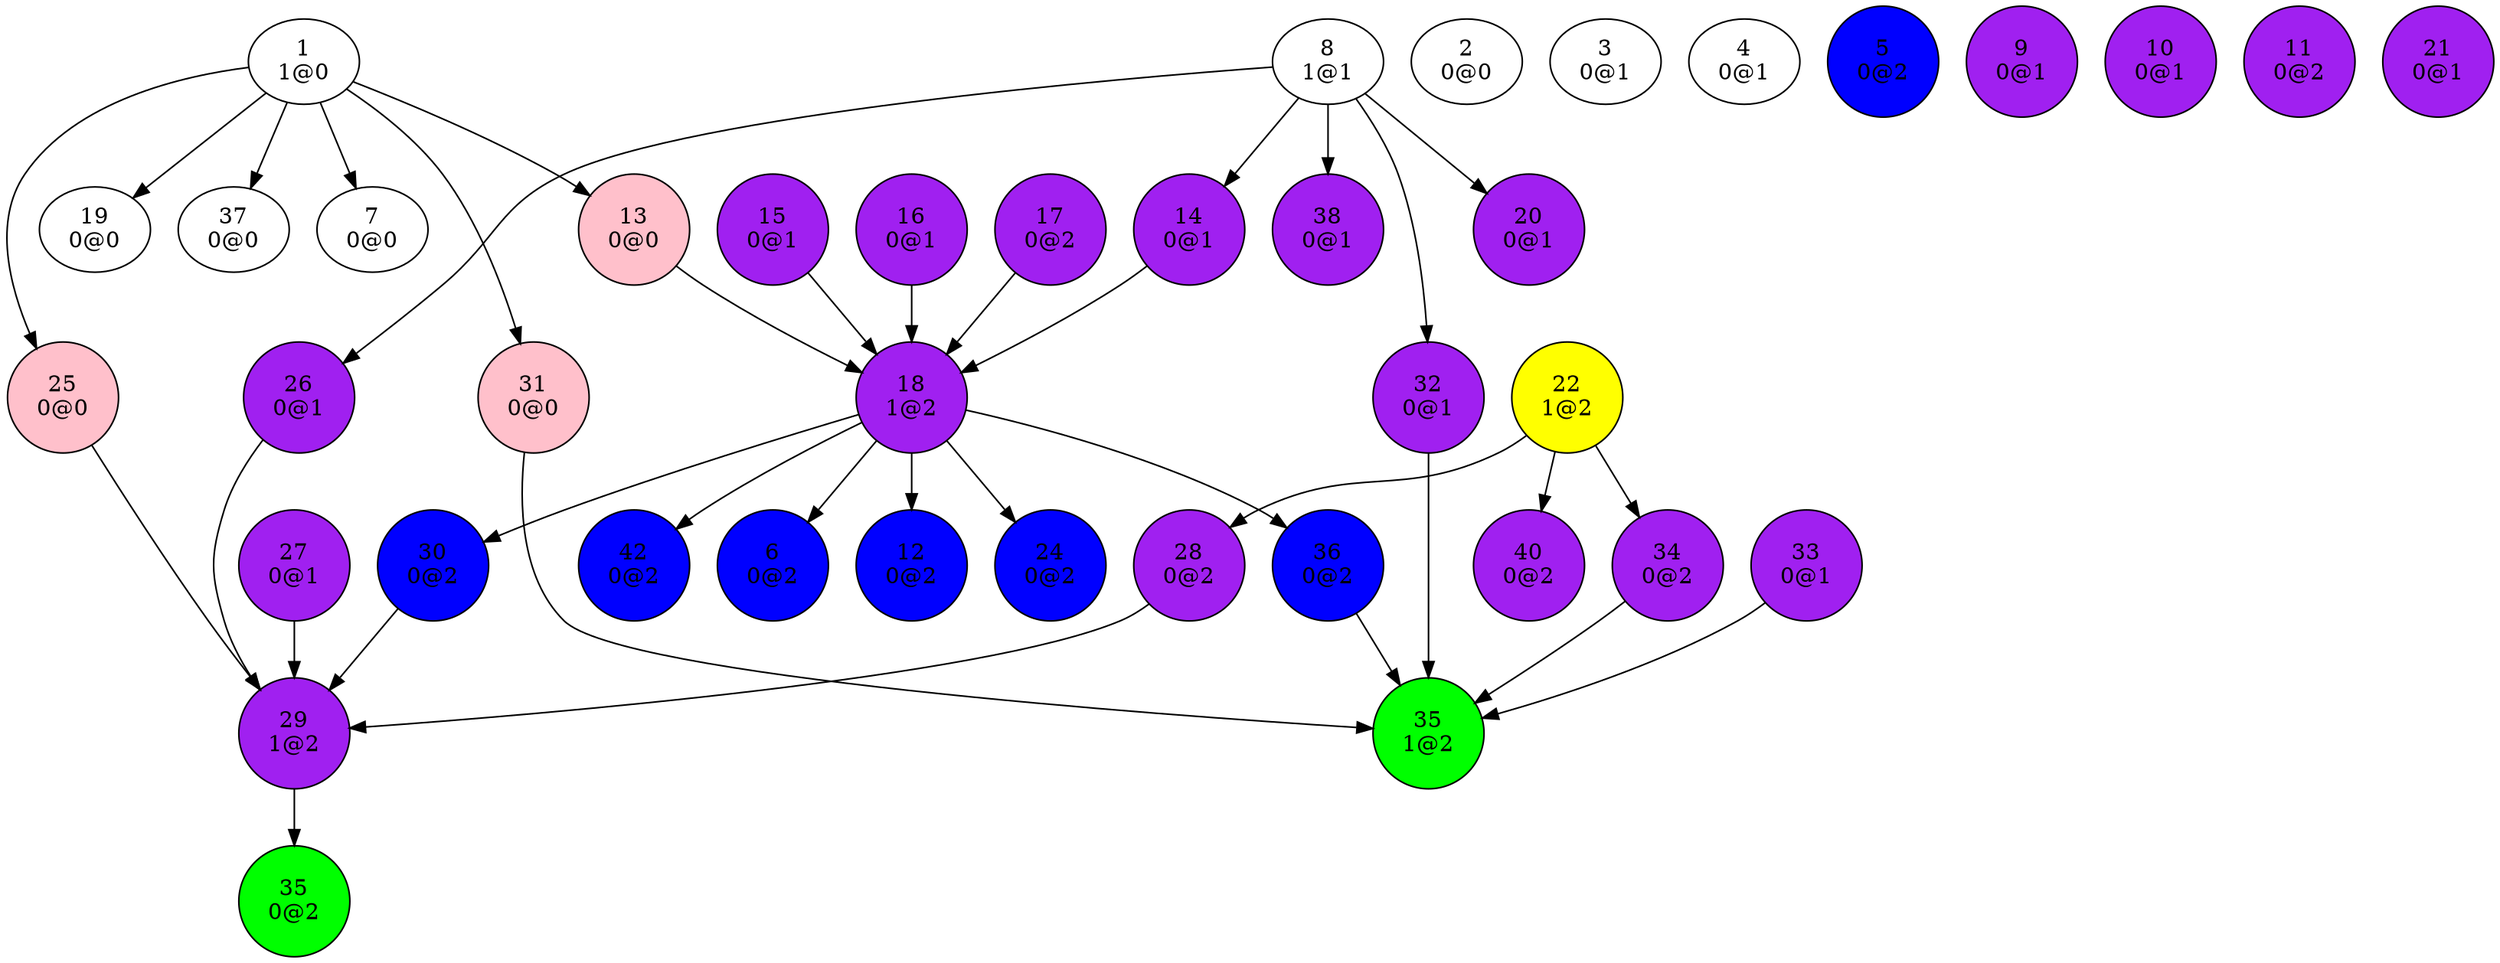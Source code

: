 digraph {
"1
1@0"->"7
0@0";
"1
1@0"->"13
0@0";
"1
1@0"->"19
0@0";
"1
1@0"->"25
0@0";
"1
1@0"->"31
0@0";
"1
1@0"->"37
0@0";
"2
0@0";
"3
0@1";
"4
0@1";
"5
0@2";
"6
0@2";
"7
0@0";
"8
1@1"->"14
0@1";
"8
1@1"->"20
0@1";
"8
1@1"->"26
0@1";
"8
1@1"->"32
0@1";
"8
1@1"->"38
0@1";
"9
0@1";
"10
0@1";
"11
0@2";
"12
0@2";
"13
0@0"->"18
1@2";
"14
0@1"->"18
1@2";
"15
0@1"->"18
1@2";
"16
0@1"->"18
1@2";
"17
0@2"->"18
1@2";
"18
1@2"->"6
0@2";
"18
1@2"->"12
0@2";
"18
1@2"->"24
0@2";
"18
1@2"->"30
0@2";
"18
1@2"->"36
0@2";
"18
1@2"->"42
0@2";
"19
0@0";
"20
0@1";
"21
0@1";
"22
1@2"->"28
0@2";
"22
1@2"->"34
0@2";
"22
1@2"->"40
0@2";
"24
0@2";
"25
0@0"->"29
1@2";
"26
0@1"->"29
1@2";
"27
0@1"->"29
1@2";
"28
0@2"->"29
1@2";
"29
1@2"->"35
0@2";
"30
0@2"->"29
1@2";
"31
0@0"->"35
1@2";
"32
0@1"->"35
1@2";
"33
0@1"->"35
1@2";
"34
0@2"->"35
1@2";
"35
0@2";
"35
1@2";
"36
0@2"->"35
1@2";
"37
0@0";
"38
0@1";
"40
0@2";
"42
0@2";
"5
0@2"[shape=circle, style=filled, fillcolor=blue];
"6
0@2"[shape=circle, style=filled, fillcolor=blue];
"9
0@1"[shape=circle, style=filled, fillcolor=purple];
"10
0@1"[shape=circle, style=filled, fillcolor=purple];
"11
0@2"[shape=circle, style=filled, fillcolor=purple];
"12
0@2"[shape=circle, style=filled, fillcolor=blue];
"13
0@0"[shape=circle, style=filled, fillcolor=pink];
"14
0@1"[shape=circle, style=filled, fillcolor=purple];
"15
0@1"[shape=circle, style=filled, fillcolor=purple];
"16
0@1"[shape=circle, style=filled, fillcolor=purple];
"17
0@2"[shape=circle, style=filled, fillcolor=purple];
"18
1@2"[shape=circle, style=filled, fillcolor=purple];
"20
0@1"[shape=circle, style=filled, fillcolor=purple];
"21
0@1"[shape=circle, style=filled, fillcolor=purple];
"22
1@2"[shape=circle, style=filled, fillcolor=yellow];
"24
0@2"[shape=circle, style=filled, fillcolor=blue];
"25
0@0"[shape=circle, style=filled, fillcolor=pink];
"26
0@1"[shape=circle, style=filled, fillcolor=purple];
"27
0@1"[shape=circle, style=filled, fillcolor=purple];
"28
0@2"[shape=circle, style=filled, fillcolor=purple];
"29
1@2"[shape=circle, style=filled, fillcolor=purple];
"30
0@2"[shape=circle, style=filled, fillcolor=blue];
"31
0@0"[shape=circle, style=filled, fillcolor=pink];
"32
0@1"[shape=circle, style=filled, fillcolor=purple];
"33
0@1"[shape=circle, style=filled, fillcolor=purple];
"34
0@2"[shape=circle, style=filled, fillcolor=purple];
"35
0@2"[shape=circle, style=filled, fillcolor=green];
"35
1@2"[shape=circle, style=filled, fillcolor=green];
"36
0@2"[shape=circle, style=filled, fillcolor=blue];
"38
0@1"[shape=circle, style=filled, fillcolor=purple];
"40
0@2"[shape=circle, style=filled, fillcolor=purple];
"42
0@2"[shape=circle, style=filled, fillcolor=blue];
}